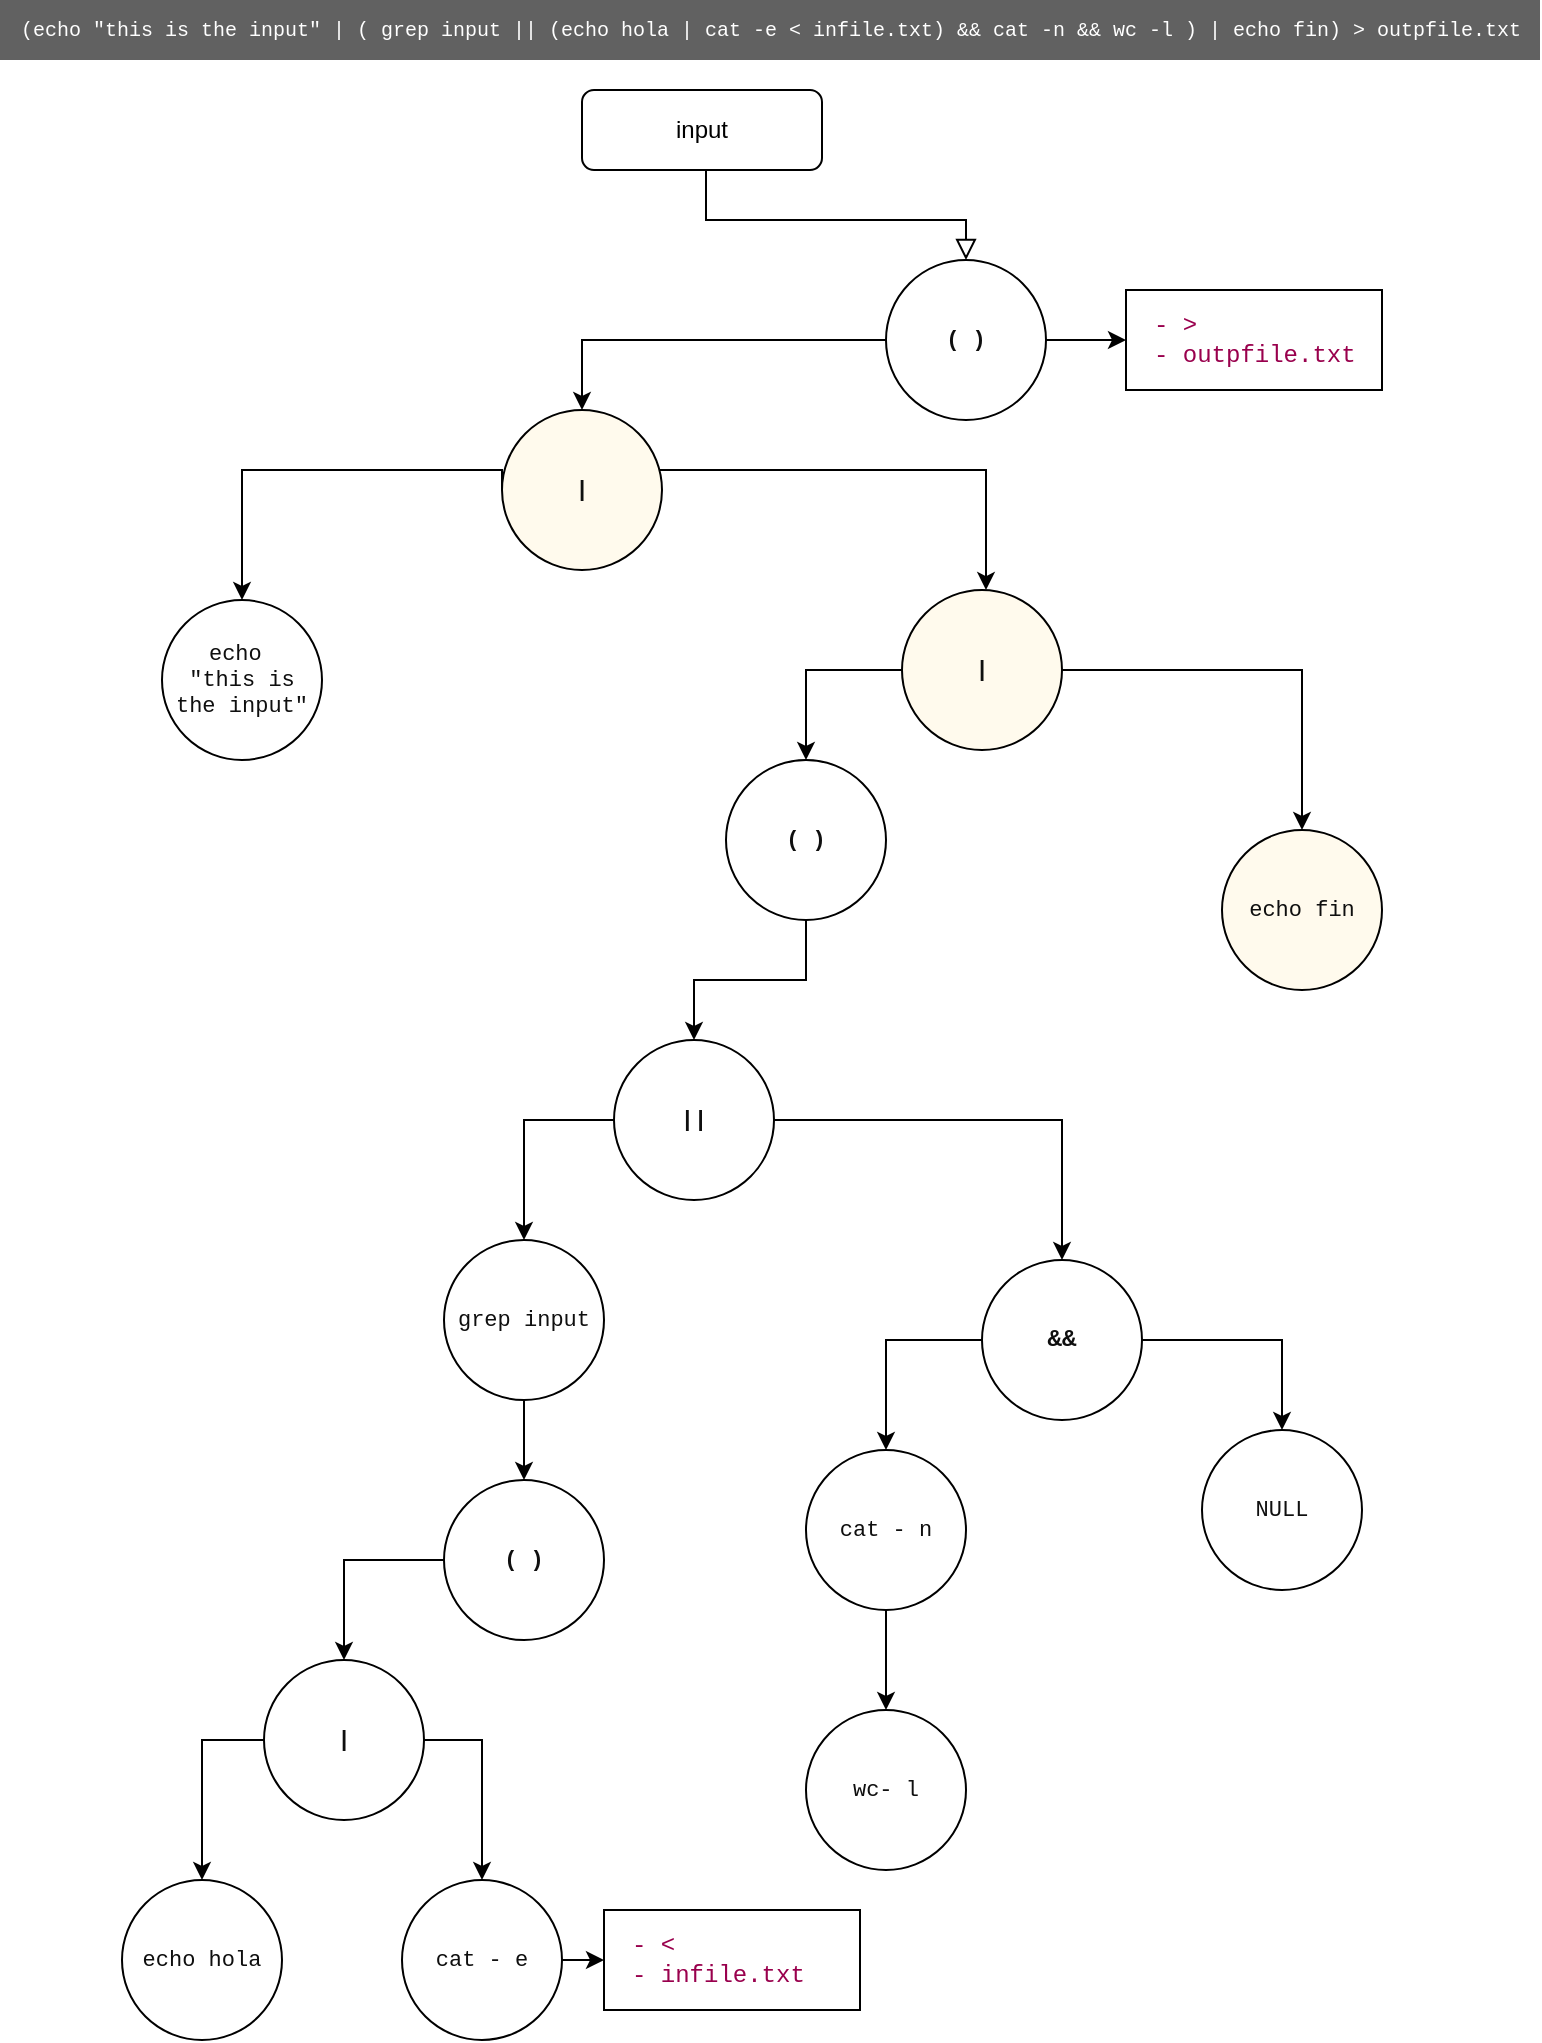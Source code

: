 <mxfile version="20.7.3" type="device"><diagram id="C5RBs43oDa-KdzZeNtuy" name="Page-1"><mxGraphModel dx="1728" dy="943" grid="1" gridSize="10" guides="1" tooltips="1" connect="1" arrows="1" fold="1" page="1" pageScale="1" pageWidth="827" pageHeight="1169" math="0" shadow="0"><root><mxCell id="WIyWlLk6GJQsqaUBKTNV-0"/><mxCell id="WIyWlLk6GJQsqaUBKTNV-1" parent="WIyWlLk6GJQsqaUBKTNV-0"/><mxCell id="WIyWlLk6GJQsqaUBKTNV-2" value="" style="rounded=0;html=1;jettySize=auto;orthogonalLoop=1;fontSize=11;endArrow=block;endFill=0;endSize=8;strokeWidth=1;shadow=0;labelBackgroundColor=none;edgeStyle=orthogonalEdgeStyle;entryX=0.5;entryY=0;entryDx=0;entryDy=0;" parent="WIyWlLk6GJQsqaUBKTNV-1" source="WIyWlLk6GJQsqaUBKTNV-3" target="q1tHA1bNDOKwL00INlb--2" edge="1"><mxGeometry relative="1" as="geometry"><mxPoint x="482" y="175.0" as="targetPoint"/><Array as="points"><mxPoint x="382" y="155"/><mxPoint x="512" y="155"/><mxPoint x="512" y="175"/></Array></mxGeometry></mxCell><mxCell id="WIyWlLk6GJQsqaUBKTNV-3" value="input" style="rounded=1;whiteSpace=wrap;html=1;fontSize=12;glass=0;strokeWidth=1;shadow=0;" parent="WIyWlLk6GJQsqaUBKTNV-1" vertex="1"><mxGeometry x="320" y="90" width="120" height="40" as="geometry"/></mxCell><mxCell id="q1tHA1bNDOKwL00INlb--0" value="&lt;font style=&quot;font-size: 10px;&quot;&gt;(echo &quot;this is the input&quot; | ( grep input || (echo hola | cat -e &amp;lt; infile.txt) &amp;amp;&amp;amp; cat -n &amp;amp;&amp;amp; wc -l ) | echo fin) &amp;gt; outpfile.txt&lt;/font&gt;" style="text;html=1;align=center;verticalAlign=middle;resizable=0;points=[];autosize=1;fillColor=#616161;strokeColor=none;fontColor=#FFFFFF;fontFamily=Courier New;fontSize=10;" vertex="1" parent="WIyWlLk6GJQsqaUBKTNV-1"><mxGeometry x="29" y="45" width="770" height="30" as="geometry"/></mxCell><mxCell id="q1tHA1bNDOKwL00INlb--4" value="" style="edgeStyle=orthogonalEdgeStyle;rounded=0;orthogonalLoop=1;jettySize=auto;html=1;fontFamily=Courier New;fontSize=11;fontColor=#0F0F0F;entryX=0.5;entryY=0;entryDx=0;entryDy=0;" edge="1" parent="WIyWlLk6GJQsqaUBKTNV-1" source="q1tHA1bNDOKwL00INlb--2" target="q1tHA1bNDOKwL00INlb--3"><mxGeometry relative="1" as="geometry"/></mxCell><mxCell id="q1tHA1bNDOKwL00INlb--6" value="" style="edgeStyle=orthogonalEdgeStyle;rounded=0;orthogonalLoop=1;jettySize=auto;html=1;fontFamily=Courier New;fontSize=11;fontColor=#0F0F0F;" edge="1" parent="WIyWlLk6GJQsqaUBKTNV-1" source="q1tHA1bNDOKwL00INlb--2" target="q1tHA1bNDOKwL00INlb--5"><mxGeometry relative="1" as="geometry"/></mxCell><mxCell id="q1tHA1bNDOKwL00INlb--2" value="&lt;font color=&quot;#0f0f0f&quot;&gt;&lt;b&gt;( )&lt;/b&gt;&lt;/font&gt;" style="ellipse;whiteSpace=wrap;html=1;aspect=fixed;strokeColor=default;fontFamily=Courier New;fontSize=11;fontColor=#FFFFFF;fillColor=none;" vertex="1" parent="WIyWlLk6GJQsqaUBKTNV-1"><mxGeometry x="472" y="175" width="80" height="80" as="geometry"/></mxCell><mxCell id="q1tHA1bNDOKwL00INlb--13" value="" style="edgeStyle=orthogonalEdgeStyle;rounded=0;orthogonalLoop=1;jettySize=auto;html=1;fontFamily=Courier New;fontSize=11;fontColor=#191919;" edge="1" parent="WIyWlLk6GJQsqaUBKTNV-1" source="q1tHA1bNDOKwL00INlb--3" target="q1tHA1bNDOKwL00INlb--12"><mxGeometry relative="1" as="geometry"><Array as="points"><mxPoint x="522" y="280"/></Array></mxGeometry></mxCell><mxCell id="q1tHA1bNDOKwL00INlb--56" style="edgeStyle=orthogonalEdgeStyle;rounded=0;orthogonalLoop=1;jettySize=auto;html=1;exitX=0;exitY=0.5;exitDx=0;exitDy=0;entryX=0.5;entryY=0;entryDx=0;entryDy=0;fontFamily=Courier New;fontSize=12;fontColor=#191919;" edge="1" parent="WIyWlLk6GJQsqaUBKTNV-1" source="q1tHA1bNDOKwL00INlb--3" target="q1tHA1bNDOKwL00INlb--7"><mxGeometry relative="1" as="geometry"><Array as="points"><mxPoint x="280" y="280"/><mxPoint x="150" y="280"/></Array></mxGeometry></mxCell><mxCell id="q1tHA1bNDOKwL00INlb--3" value="&lt;font color=&quot;#0f0f0f&quot;&gt;&lt;b&gt;|&lt;/b&gt;&lt;/font&gt;" style="ellipse;whiteSpace=wrap;html=1;aspect=fixed;strokeColor=default;fontFamily=Courier New;fontSize=11;fontColor=#FFFFFF;fillColor=#FFFAED;" vertex="1" parent="WIyWlLk6GJQsqaUBKTNV-1"><mxGeometry x="280" y="250" width="80" height="80" as="geometry"/></mxCell><mxCell id="q1tHA1bNDOKwL00INlb--5" value="&lt;font&gt;&lt;span style=&quot;font-size: 12px;&quot;&gt;- &amp;gt;&lt;br&gt;- outpfile.txt&lt;br&gt;&lt;/span&gt;&lt;/font&gt;" style="whiteSpace=wrap;html=1;fontSize=11;fontFamily=Courier New;fillColor=none;fontColor=#99004D;align=left;spacingTop=0;spacing=6;spacingLeft=8;" vertex="1" parent="WIyWlLk6GJQsqaUBKTNV-1"><mxGeometry x="592" y="190" width="128" height="50" as="geometry"/></mxCell><mxCell id="q1tHA1bNDOKwL00INlb--7" value="&lt;font color=&quot;#0f0f0f&quot;&gt;echo&amp;nbsp;&lt;br&gt;&quot;this is the input&quot;&lt;br&gt;&lt;/font&gt;" style="ellipse;whiteSpace=wrap;html=1;aspect=fixed;strokeColor=default;fontFamily=Courier New;fontSize=11;fontColor=#FFFFFF;fillColor=none;" vertex="1" parent="WIyWlLk6GJQsqaUBKTNV-1"><mxGeometry x="110" y="345" width="80" height="80" as="geometry"/></mxCell><mxCell id="q1tHA1bNDOKwL00INlb--16" value="" style="edgeStyle=orthogonalEdgeStyle;rounded=0;orthogonalLoop=1;jettySize=auto;html=1;fontFamily=Courier New;fontSize=11;fontColor=#191919;" edge="1" parent="WIyWlLk6GJQsqaUBKTNV-1" source="q1tHA1bNDOKwL00INlb--12" target="q1tHA1bNDOKwL00INlb--15"><mxGeometry relative="1" as="geometry"/></mxCell><mxCell id="q1tHA1bNDOKwL00INlb--18" value="" style="edgeStyle=orthogonalEdgeStyle;rounded=0;orthogonalLoop=1;jettySize=auto;html=1;fontFamily=Courier New;fontSize=11;fontColor=#191919;" edge="1" parent="WIyWlLk6GJQsqaUBKTNV-1" source="q1tHA1bNDOKwL00INlb--12" target="q1tHA1bNDOKwL00INlb--17"><mxGeometry relative="1" as="geometry"/></mxCell><mxCell id="q1tHA1bNDOKwL00INlb--12" value="&lt;font color=&quot;#0f0f0f&quot;&gt;&lt;b&gt;|&lt;/b&gt;&lt;/font&gt;" style="ellipse;whiteSpace=wrap;html=1;aspect=fixed;strokeColor=default;fontFamily=Courier New;fontSize=11;fontColor=#FFFFFF;fillColor=#FFFAED;" vertex="1" parent="WIyWlLk6GJQsqaUBKTNV-1"><mxGeometry x="480" y="340" width="80" height="80" as="geometry"/></mxCell><mxCell id="q1tHA1bNDOKwL00INlb--24" value="" style="edgeStyle=orthogonalEdgeStyle;rounded=0;orthogonalLoop=1;jettySize=auto;html=1;fontFamily=Courier New;fontSize=11;fontColor=#191919;" edge="1" parent="WIyWlLk6GJQsqaUBKTNV-1" source="q1tHA1bNDOKwL00INlb--15" target="q1tHA1bNDOKwL00INlb--23"><mxGeometry relative="1" as="geometry"/></mxCell><mxCell id="q1tHA1bNDOKwL00INlb--15" value="&lt;font color=&quot;#0f0f0f&quot;&gt;&lt;b&gt;( )&lt;/b&gt;&lt;/font&gt;" style="ellipse;whiteSpace=wrap;html=1;aspect=fixed;strokeColor=default;fontFamily=Courier New;fontSize=11;fontColor=#FFFFFF;fillColor=none;" vertex="1" parent="WIyWlLk6GJQsqaUBKTNV-1"><mxGeometry x="392" y="425" width="80" height="80" as="geometry"/></mxCell><mxCell id="q1tHA1bNDOKwL00INlb--17" value="&lt;font color=&quot;#0f0f0f&quot;&gt;echo fin&lt;/font&gt;" style="ellipse;whiteSpace=wrap;html=1;aspect=fixed;strokeColor=default;fontFamily=Courier New;fontSize=11;fontColor=#FFFFFF;fillColor=#FFFAED;" vertex="1" parent="WIyWlLk6GJQsqaUBKTNV-1"><mxGeometry x="640" y="460" width="80" height="80" as="geometry"/></mxCell><mxCell id="q1tHA1bNDOKwL00INlb--26" value="" style="edgeStyle=orthogonalEdgeStyle;rounded=0;orthogonalLoop=1;jettySize=auto;html=1;fontFamily=Courier New;fontSize=10;fontColor=#191919;" edge="1" parent="WIyWlLk6GJQsqaUBKTNV-1" source="q1tHA1bNDOKwL00INlb--23" target="q1tHA1bNDOKwL00INlb--25"><mxGeometry relative="1" as="geometry"/></mxCell><mxCell id="q1tHA1bNDOKwL00INlb--30" value="" style="edgeStyle=orthogonalEdgeStyle;rounded=0;orthogonalLoop=1;jettySize=auto;html=1;fontFamily=Courier New;fontSize=12;fontColor=#191919;" edge="1" parent="WIyWlLk6GJQsqaUBKTNV-1" source="q1tHA1bNDOKwL00INlb--23" target="q1tHA1bNDOKwL00INlb--29"><mxGeometry relative="1" as="geometry"/></mxCell><mxCell id="q1tHA1bNDOKwL00INlb--23" value="&lt;b style=&quot;border-color: var(--border-color); color: rgb(15, 15, 15);&quot;&gt;||&lt;/b&gt;&lt;font color=&quot;#0f0f0f&quot;&gt;&lt;br&gt;&lt;/font&gt;" style="ellipse;whiteSpace=wrap;html=1;aspect=fixed;strokeColor=default;fontFamily=Courier New;fontSize=11;fontColor=#FFFFFF;fillColor=none;" vertex="1" parent="WIyWlLk6GJQsqaUBKTNV-1"><mxGeometry x="336" y="565" width="80" height="80" as="geometry"/></mxCell><mxCell id="q1tHA1bNDOKwL00INlb--44" value="" style="edgeStyle=orthogonalEdgeStyle;rounded=0;orthogonalLoop=1;jettySize=auto;html=1;fontFamily=Courier New;fontSize=12;fontColor=#191919;" edge="1" parent="WIyWlLk6GJQsqaUBKTNV-1" source="q1tHA1bNDOKwL00INlb--25" target="q1tHA1bNDOKwL00INlb--43"><mxGeometry relative="1" as="geometry"/></mxCell><mxCell id="q1tHA1bNDOKwL00INlb--48" style="edgeStyle=orthogonalEdgeStyle;rounded=0;orthogonalLoop=1;jettySize=auto;html=1;exitX=1;exitY=0.5;exitDx=0;exitDy=0;entryX=0.5;entryY=0;entryDx=0;entryDy=0;fontFamily=Courier New;fontSize=12;fontColor=#191919;" edge="1" parent="WIyWlLk6GJQsqaUBKTNV-1" source="q1tHA1bNDOKwL00INlb--25" target="q1tHA1bNDOKwL00INlb--47"><mxGeometry relative="1" as="geometry"/></mxCell><mxCell id="q1tHA1bNDOKwL00INlb--25" value="&lt;b style=&quot;border-color: var(--border-color); color: rgb(15, 15, 15);&quot;&gt;&lt;font style=&quot;font-size: 12px;&quot;&gt;&amp;amp;&amp;amp;&lt;/font&gt;&lt;/b&gt;&lt;font color=&quot;#0f0f0f&quot;&gt;&lt;br&gt;&lt;/font&gt;" style="ellipse;whiteSpace=wrap;html=1;aspect=fixed;strokeColor=default;fontFamily=Courier New;fontSize=11;fontColor=#FFFFFF;fillColor=none;" vertex="1" parent="WIyWlLk6GJQsqaUBKTNV-1"><mxGeometry x="520" y="675" width="80" height="80" as="geometry"/></mxCell><mxCell id="q1tHA1bNDOKwL00INlb--32" value="" style="edgeStyle=orthogonalEdgeStyle;rounded=0;orthogonalLoop=1;jettySize=auto;html=1;fontFamily=Courier New;fontSize=12;fontColor=#191919;" edge="1" parent="WIyWlLk6GJQsqaUBKTNV-1" source="q1tHA1bNDOKwL00INlb--29" target="q1tHA1bNDOKwL00INlb--31"><mxGeometry relative="1" as="geometry"/></mxCell><mxCell id="q1tHA1bNDOKwL00INlb--29" value="&lt;font color=&quot;#0f0f0f&quot;&gt;grep input&lt;br&gt;&lt;/font&gt;" style="ellipse;whiteSpace=wrap;html=1;aspect=fixed;strokeColor=default;fontFamily=Courier New;fontSize=11;fontColor=#FFFFFF;fillColor=none;" vertex="1" parent="WIyWlLk6GJQsqaUBKTNV-1"><mxGeometry x="251" y="665" width="80" height="80" as="geometry"/></mxCell><mxCell id="q1tHA1bNDOKwL00INlb--36" value="" style="edgeStyle=orthogonalEdgeStyle;rounded=0;orthogonalLoop=1;jettySize=auto;html=1;fontFamily=Courier New;fontSize=12;fontColor=#191919;" edge="1" parent="WIyWlLk6GJQsqaUBKTNV-1" source="q1tHA1bNDOKwL00INlb--31" target="q1tHA1bNDOKwL00INlb--35"><mxGeometry relative="1" as="geometry"/></mxCell><mxCell id="q1tHA1bNDOKwL00INlb--31" value="&lt;b style=&quot;border-color: var(--border-color); color: rgb(15, 15, 15);&quot;&gt;( )&lt;/b&gt;&lt;font color=&quot;#0f0f0f&quot;&gt;&lt;br&gt;&lt;/font&gt;" style="ellipse;whiteSpace=wrap;html=1;aspect=fixed;strokeColor=default;fontFamily=Courier New;fontSize=11;fontColor=#FFFFFF;fillColor=none;" vertex="1" parent="WIyWlLk6GJQsqaUBKTNV-1"><mxGeometry x="251" y="785" width="80" height="80" as="geometry"/></mxCell><mxCell id="q1tHA1bNDOKwL00INlb--38" value="" style="edgeStyle=orthogonalEdgeStyle;rounded=0;orthogonalLoop=1;jettySize=auto;html=1;fontFamily=Courier New;fontSize=12;fontColor=#191919;" edge="1" parent="WIyWlLk6GJQsqaUBKTNV-1" source="q1tHA1bNDOKwL00INlb--35" target="q1tHA1bNDOKwL00INlb--37"><mxGeometry relative="1" as="geometry"><Array as="points"><mxPoint x="130" y="915"/></Array></mxGeometry></mxCell><mxCell id="q1tHA1bNDOKwL00INlb--40" value="" style="edgeStyle=orthogonalEdgeStyle;rounded=0;orthogonalLoop=1;jettySize=auto;html=1;fontFamily=Courier New;fontSize=12;fontColor=#191919;" edge="1" parent="WIyWlLk6GJQsqaUBKTNV-1" source="q1tHA1bNDOKwL00INlb--35" target="q1tHA1bNDOKwL00INlb--39"><mxGeometry relative="1" as="geometry"><Array as="points"><mxPoint x="270" y="915"/></Array></mxGeometry></mxCell><mxCell id="q1tHA1bNDOKwL00INlb--35" value="&lt;b style=&quot;border-color: var(--border-color); color: rgb(15, 15, 15);&quot;&gt;|&lt;/b&gt;&lt;font color=&quot;#0f0f0f&quot;&gt;&lt;br&gt;&lt;/font&gt;" style="ellipse;whiteSpace=wrap;html=1;aspect=fixed;strokeColor=default;fontFamily=Courier New;fontSize=11;fontColor=#FFFFFF;fillColor=none;" vertex="1" parent="WIyWlLk6GJQsqaUBKTNV-1"><mxGeometry x="161" y="875" width="80" height="80" as="geometry"/></mxCell><mxCell id="q1tHA1bNDOKwL00INlb--37" value="&lt;font color=&quot;#0f0f0f&quot;&gt;echo hola&lt;br&gt;&lt;/font&gt;" style="ellipse;whiteSpace=wrap;html=1;aspect=fixed;strokeColor=default;fontFamily=Courier New;fontSize=11;fontColor=#FFFFFF;fillColor=none;" vertex="1" parent="WIyWlLk6GJQsqaUBKTNV-1"><mxGeometry x="90" y="985" width="80" height="80" as="geometry"/></mxCell><mxCell id="q1tHA1bNDOKwL00INlb--42" style="edgeStyle=orthogonalEdgeStyle;rounded=0;orthogonalLoop=1;jettySize=auto;html=1;exitX=1;exitY=0.5;exitDx=0;exitDy=0;entryX=0;entryY=0.5;entryDx=0;entryDy=0;fontFamily=Courier New;fontSize=12;fontColor=#191919;" edge="1" parent="WIyWlLk6GJQsqaUBKTNV-1" source="q1tHA1bNDOKwL00INlb--39"><mxGeometry relative="1" as="geometry"><mxPoint x="331" y="1025" as="targetPoint"/></mxGeometry></mxCell><mxCell id="q1tHA1bNDOKwL00INlb--39" value="&lt;span style=&quot;border-color: var(--border-color); color: rgb(15, 15, 15);&quot;&gt;cat - e&lt;/span&gt;&lt;font color=&quot;#0f0f0f&quot;&gt;&lt;br&gt;&lt;/font&gt;" style="ellipse;whiteSpace=wrap;html=1;aspect=fixed;strokeColor=default;fontFamily=Courier New;fontSize=11;fontColor=#FFFFFF;fillColor=none;" vertex="1" parent="WIyWlLk6GJQsqaUBKTNV-1"><mxGeometry x="230" y="985" width="80" height="80" as="geometry"/></mxCell><mxCell id="q1tHA1bNDOKwL00INlb--46" value="" style="edgeStyle=orthogonalEdgeStyle;rounded=0;orthogonalLoop=1;jettySize=auto;html=1;fontFamily=Courier New;fontSize=12;fontColor=#191919;" edge="1" parent="WIyWlLk6GJQsqaUBKTNV-1" source="q1tHA1bNDOKwL00INlb--43" target="q1tHA1bNDOKwL00INlb--45"><mxGeometry relative="1" as="geometry"/></mxCell><mxCell id="q1tHA1bNDOKwL00INlb--43" value="&lt;span style=&quot;color: rgb(15, 15, 15);&quot;&gt;cat - n&lt;/span&gt;&lt;font color=&quot;#0f0f0f&quot;&gt;&lt;br&gt;&lt;/font&gt;" style="ellipse;whiteSpace=wrap;html=1;aspect=fixed;strokeColor=default;fontFamily=Courier New;fontSize=11;fontColor=#FFFFFF;fillColor=none;" vertex="1" parent="WIyWlLk6GJQsqaUBKTNV-1"><mxGeometry x="432" y="770" width="80" height="80" as="geometry"/></mxCell><mxCell id="q1tHA1bNDOKwL00INlb--45" value="&lt;span style=&quot;color: rgb(15, 15, 15);&quot;&gt;wc- l&lt;/span&gt;&lt;font color=&quot;#0f0f0f&quot;&gt;&lt;br&gt;&lt;/font&gt;" style="ellipse;whiteSpace=wrap;html=1;aspect=fixed;strokeColor=default;fontFamily=Courier New;fontSize=11;fontColor=#FFFFFF;fillColor=none;" vertex="1" parent="WIyWlLk6GJQsqaUBKTNV-1"><mxGeometry x="432" y="900" width="80" height="80" as="geometry"/></mxCell><mxCell id="q1tHA1bNDOKwL00INlb--47" value="&lt;span style=&quot;color: rgb(15, 15, 15);&quot;&gt;NULL&lt;/span&gt;&lt;font color=&quot;#0f0f0f&quot;&gt;&lt;br&gt;&lt;/font&gt;" style="ellipse;whiteSpace=wrap;html=1;aspect=fixed;strokeColor=default;fontFamily=Courier New;fontSize=11;fontColor=#FFFFFF;fillColor=none;" vertex="1" parent="WIyWlLk6GJQsqaUBKTNV-1"><mxGeometry x="630" y="760" width="80" height="80" as="geometry"/></mxCell><mxCell id="q1tHA1bNDOKwL00INlb--58" value="&lt;font&gt;&lt;span style=&quot;font-size: 12px;&quot;&gt;- &amp;lt;&lt;br&gt;- infile.txt&lt;br&gt;&lt;/span&gt;&lt;/font&gt;" style="whiteSpace=wrap;html=1;fontSize=11;fontFamily=Courier New;fillColor=none;fontColor=#99004D;align=left;spacingTop=0;spacing=6;spacingLeft=8;" vertex="1" parent="WIyWlLk6GJQsqaUBKTNV-1"><mxGeometry x="331" y="1000" width="128" height="50" as="geometry"/></mxCell></root></mxGraphModel></diagram></mxfile>